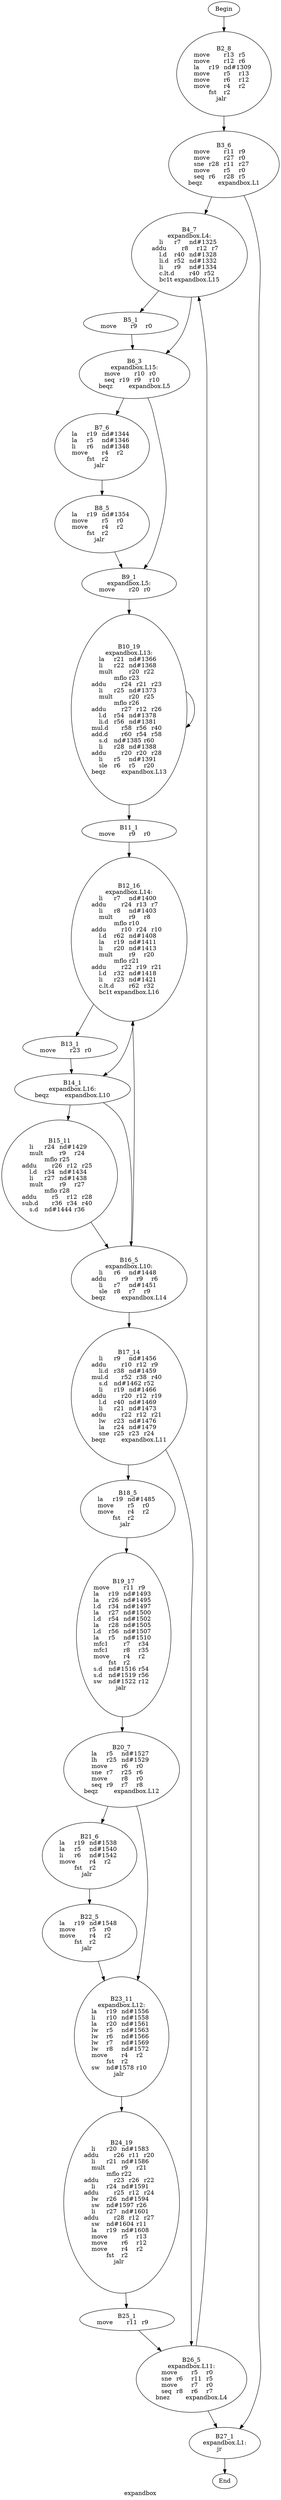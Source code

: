 digraph G{
	label = "expandbox"	style = "dashed";
	color = purple;
	Node0 [label = "Begin"];
	Node0 -> {Node2 }
	Node1 [label = "End"];
	Node1 -> {}
	Node2 [label = "B2_8\nmove	r13	r5	\nmove	r12	r6	\nla	r19	nd#1309	\nmove	r5	r13	\nmove	r6	r12	\nmove	r4	r2	\nfst	r2	\njalr	\n"];
	Node2 -> {Node3 }
	Node3 [label = "B3_6\nmove	r11	r9	\nmove	r27	r0	\nsne	r28	r11	r27	\nmove	r5	r0	\nseq	r6	r28	r5	\nbeqz	expandbox.L1\n"];
	Node3 -> {Node4 Node27 }
	Node4 [label = "B4_7\nexpandbox.L4:\nli	r7	nd#1325	\naddu	r8	r12	r7	\nl.d	r40	nd#1328	\nli.d	r52	nd#1332	\nli	r9	nd#1334	\nc.lt.d	r40	r52	\nbc1t	expandbox.L15\n"];
	Node4 -> {Node5 Node6 }
	Node5 [label = "B5_1\nmove	r9	r0	\n"];
	Node5 -> {Node6 }
	Node6 [label = "B6_3\nexpandbox.L15:\nmove	r10	r0	\nseq	r19	r9	r10	\nbeqz	expandbox.L5\n"];
	Node6 -> {Node7 Node9 }
	Node7 [label = "B7_6\nla	r19	nd#1344	\nla	r5	nd#1346	\nli	r6	nd#1348	\nmove	r4	r2	\nfst	r2	\njalr	\n"];
	Node7 -> {Node8 }
	Node8 [label = "B8_5\nla	r19	nd#1354	\nmove	r5	r0	\nmove	r4	r2	\nfst	r2	\njalr	\n"];
	Node8 -> {Node9 }
	Node9 [label = "B9_1\nexpandbox.L5:\nmove	r20	r0	\n"];
	Node9 -> {Node10 }
	Node10 [label = "B10_19\nexpandbox.L13:\nla	r21	nd#1366	\nli	r22	nd#1368	\nmult	r20	r22	\nmflo	r23	\naddu	r24	r21	r23	\nli	r25	nd#1373	\nmult	r20	r25	\nmflo	r26	\naddu	r27	r12	r26	\nl.d	r54	nd#1378	\nli.d	r56	nd#1381	\nmul.d	r58	r56	r40	\nadd.d	r60	r54	r58	\ns.d	nd#1385	r60	\nli	r28	nd#1388	\naddu	r20	r20	r28	\nli	r5	nd#1391	\nsle	r6	r5	r20	\nbeqz	expandbox.L13\n"];
	Node10 -> {Node11 Node10 }
	Node11 [label = "B11_1\nmove	r9	r0	\n"];
	Node11 -> {Node12 }
	Node12 [label = "B12_16\nexpandbox.L14:\nli	r7	nd#1400	\naddu	r24	r13	r7	\nli	r8	nd#1403	\nmult	r9	r8	\nmflo	r10	\naddu	r10	r24	r10	\nl.d	r62	nd#1408	\nla	r19	nd#1411	\nli	r20	nd#1413	\nmult	r9	r20	\nmflo	r21	\naddu	r22	r19	r21	\nl.d	r32	nd#1418	\nli	r23	nd#1421	\nc.lt.d	r62	r32	\nbc1t	expandbox.L16\n"];
	Node12 -> {Node13 Node14 }
	Node13 [label = "B13_1\nmove	r23	r0	\n"];
	Node13 -> {Node14 }
	Node14 [label = "B14_1\nexpandbox.L16:\nbeqz	expandbox.L10\n"];
	Node14 -> {Node15 Node16 }
	Node15 [label = "B15_11\nli	r24	nd#1429	\nmult	r9	r24	\nmflo	r25	\naddu	r26	r12	r25	\nl.d	r34	nd#1434	\nli	r27	nd#1438	\nmult	r9	r27	\nmflo	r28	\naddu	r5	r12	r28	\nsub.d	r36	r34	r40	\ns.d	nd#1444	r36	\n"];
	Node15 -> {Node16 }
	Node16 [label = "B16_5\nexpandbox.L10:\nli	r6	nd#1448	\naddu	r9	r9	r6	\nli	r7	nd#1451	\nsle	r8	r7	r9	\nbeqz	expandbox.L14\n"];
	Node16 -> {Node17 Node12 }
	Node17 [label = "B17_14\nli	r9	nd#1456	\naddu	r10	r12	r9	\nli.d	r38	nd#1459	\nmul.d	r52	r38	r40	\ns.d	nd#1462	r52	\nli	r19	nd#1466	\naddu	r20	r12	r19	\nl.d	r40	nd#1469	\nli	r21	nd#1473	\naddu	r22	r12	r21	\nlw	r23	nd#1476	\nla	r24	nd#1479	\nsne	r25	r23	r24	\nbeqz	expandbox.L11\n"];
	Node17 -> {Node18 Node26 }
	Node18 [label = "B18_5\nla	r19	nd#1485	\nmove	r5	r0	\nmove	r4	r2	\nfst	r2	\njalr	\n"];
	Node18 -> {Node19 }
	Node19 [label = "B19_17\nmove	r11	r9	\nla	r19	nd#1493	\nla	r26	nd#1495	\nl.d	r34	nd#1497	\nla	r27	nd#1500	\nl.d	r54	nd#1502	\nla	r28	nd#1505	\nl.d	r56	nd#1507	\nla	r5	nd#1510	\nmfc1	r7	r34	\nmfc1	r8	r35	\nmove	r4	r2	\nfst	r2	\ns.d	nd#1516	r54	\ns.d	nd#1519	r56	\nsw	nd#1522	r12	\njalr	\n"];
	Node19 -> {Node20 }
	Node20 [label = "B20_7\nla	r5	nd#1527	\nlh	r25	nd#1529	\nmove	r6	r0	\nsne	r7	r25	r6	\nmove	r8	r0	\nseq	r9	r7	r8	\nbeqz	expandbox.L12\n"];
	Node20 -> {Node21 Node23 }
	Node21 [label = "B21_6\nla	r19	nd#1538	\nla	r5	nd#1540	\nli	r6	nd#1542	\nmove	r4	r2	\nfst	r2	\njalr	\n"];
	Node21 -> {Node22 }
	Node22 [label = "B22_5\nla	r19	nd#1548	\nmove	r5	r0	\nmove	r4	r2	\nfst	r2	\njalr	\n"];
	Node22 -> {Node23 }
	Node23 [label = "B23_11\nexpandbox.L12:\nla	r19	nd#1556	\nli	r10	nd#1558	\nla	r20	nd#1561	\nlw	r5	nd#1563	\nlw	r6	nd#1566	\nlw	r7	nd#1569	\nlw	r8	nd#1572	\nmove	r4	r2	\nfst	r2	\nsw	nd#1578	r10	\njalr	\n"];
	Node23 -> {Node24 }
	Node24 [label = "B24_19\nli	r20	nd#1583	\naddu	r26	r11	r20	\nli	r21	nd#1586	\nmult	r9	r21	\nmflo	r22	\naddu	r23	r26	r22	\nli	r24	nd#1591	\naddu	r25	r12	r24	\nlw	r26	nd#1594	\nsw	nd#1597	r26	\nli	r27	nd#1601	\naddu	r28	r12	r27	\nsw	nd#1604	r11	\nla	r19	nd#1608	\nmove	r5	r13	\nmove	r6	r12	\nmove	r4	r2	\nfst	r2	\njalr	\n"];
	Node24 -> {Node25 }
	Node25 [label = "B25_1\nmove	r11	r9	\n"];
	Node25 -> {Node26 }
	Node26 [label = "B26_5\nexpandbox.L11:\nmove	r5	r0	\nsne	r6	r11	r5	\nmove	r7	r0	\nseq	r8	r6	r7	\nbnez	expandbox.L4\n"];
	Node26 -> {Node27 Node4 }
	Node27 [label = "B27_1\nexpandbox.L1:\njr	\n"];
	Node27 -> {Node1 }
}
